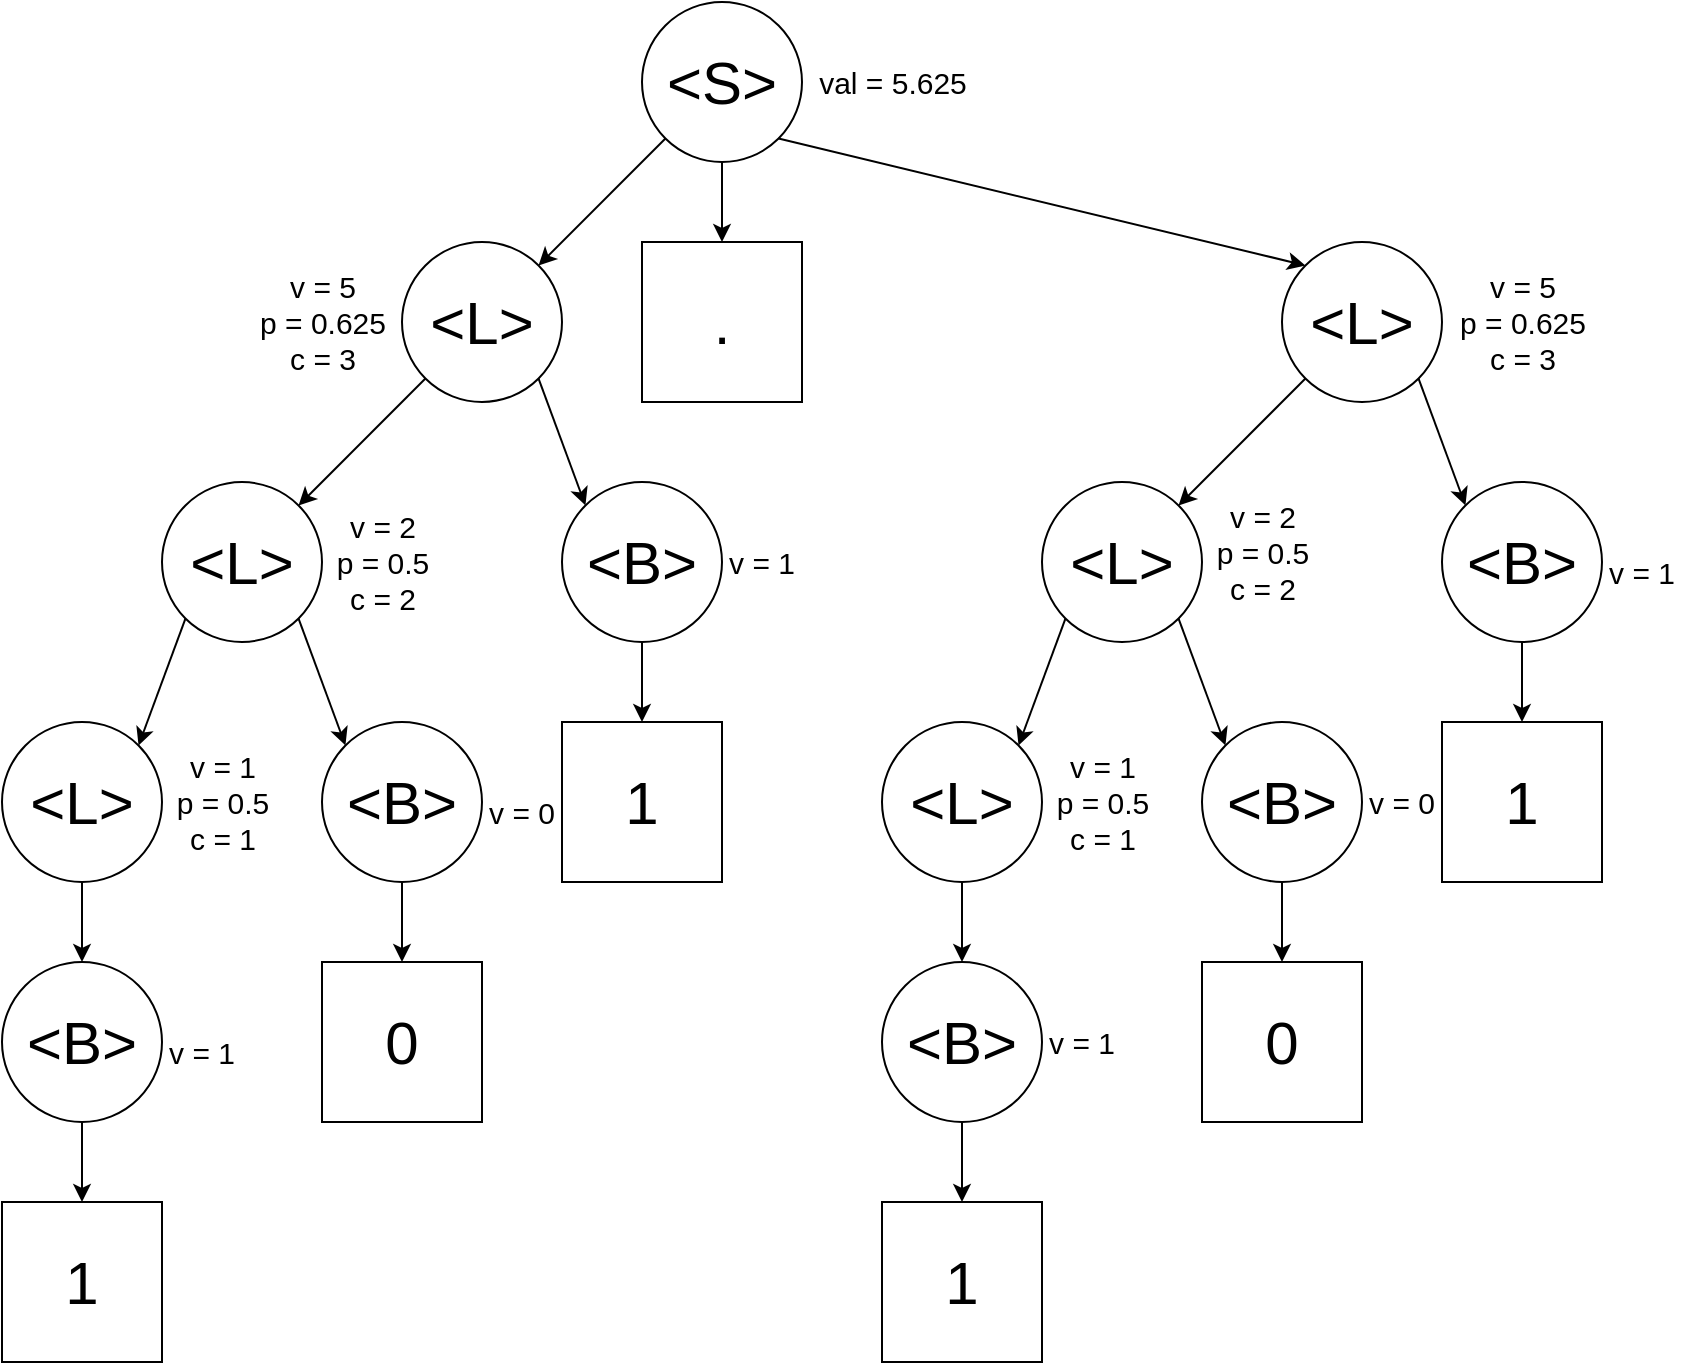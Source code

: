 <mxfile>
    <diagram id="tKaXUqHeSmTkttR07q1s" name="Stablo">
        <mxGraphModel dx="896" dy="823" grid="1" gridSize="10" guides="1" tooltips="1" connect="1" arrows="1" fold="1" page="1" pageScale="1" pageWidth="850" pageHeight="1100" math="0" shadow="0">
            <root>
                <mxCell id="0"/>
                <mxCell id="1" parent="0"/>
                <mxCell id="8" style="edgeStyle=none;html=1;entryX=0.5;entryY=0;entryDx=0;entryDy=0;fontSize=30;" parent="1" source="2" edge="1">
                    <mxGeometry relative="1" as="geometry">
                        <mxPoint x="360" y="200" as="targetPoint"/>
                    </mxGeometry>
                </mxCell>
                <mxCell id="2" value="&lt;font style=&quot;font-size: 30px&quot;&gt;&amp;lt;S&amp;gt;&lt;/font&gt;" style="ellipse;whiteSpace=wrap;html=1;aspect=fixed;" parent="1" vertex="1">
                    <mxGeometry x="320" y="80" width="80" height="80" as="geometry"/>
                </mxCell>
                <mxCell id="3" value="&lt;font style=&quot;font-size: 30px&quot;&gt;&amp;lt;L&amp;gt;&lt;/font&gt;" style="ellipse;whiteSpace=wrap;html=1;aspect=fixed;" parent="1" vertex="1">
                    <mxGeometry x="200" y="200" width="80" height="80" as="geometry"/>
                </mxCell>
                <mxCell id="4" value="&lt;font style=&quot;font-size: 30px&quot;&gt;&amp;lt;L&amp;gt;&lt;/font&gt;" style="ellipse;whiteSpace=wrap;html=1;aspect=fixed;" parent="1" vertex="1">
                    <mxGeometry x="640" y="200" width="80" height="80" as="geometry"/>
                </mxCell>
                <mxCell id="6" value="" style="endArrow=classic;html=1;fontSize=30;exitX=0;exitY=1;exitDx=0;exitDy=0;entryX=1;entryY=0;entryDx=0;entryDy=0;" parent="1" source="2" target="3" edge="1">
                    <mxGeometry width="50" height="50" relative="1" as="geometry">
                        <mxPoint x="230" y="180" as="sourcePoint"/>
                        <mxPoint x="280" y="130" as="targetPoint"/>
                    </mxGeometry>
                </mxCell>
                <mxCell id="7" value="" style="endArrow=classic;html=1;fontSize=30;exitX=1;exitY=1;exitDx=0;exitDy=0;entryX=0;entryY=0;entryDx=0;entryDy=0;" parent="1" source="2" target="4" edge="1">
                    <mxGeometry width="50" height="50" relative="1" as="geometry">
                        <mxPoint x="420" y="190" as="sourcePoint"/>
                        <mxPoint x="470" y="140" as="targetPoint"/>
                    </mxGeometry>
                </mxCell>
                <mxCell id="9" value="&lt;font style=&quot;font-size: 30px&quot;&gt;&amp;lt;L&amp;gt;&lt;/font&gt;" style="ellipse;whiteSpace=wrap;html=1;aspect=fixed;" vertex="1" parent="1">
                    <mxGeometry x="80" y="320" width="80" height="80" as="geometry"/>
                </mxCell>
                <mxCell id="10" value="" style="endArrow=classic;html=1;fontSize=30;exitX=0;exitY=1;exitDx=0;exitDy=0;entryX=1;entryY=0;entryDx=0;entryDy=0;" edge="1" parent="1" source="3" target="9">
                    <mxGeometry width="50" height="50" relative="1" as="geometry">
                        <mxPoint x="220" y="360" as="sourcePoint"/>
                        <mxPoint x="180" y="310" as="targetPoint"/>
                    </mxGeometry>
                </mxCell>
                <mxCell id="14" style="edgeStyle=none;html=1;entryX=0.5;entryY=0;entryDx=0;entryDy=0;fontSize=30;" edge="1" parent="1" source="11">
                    <mxGeometry relative="1" as="geometry">
                        <mxPoint x="320" y="440" as="targetPoint"/>
                    </mxGeometry>
                </mxCell>
                <mxCell id="11" value="&lt;font style=&quot;font-size: 30px&quot;&gt;&amp;lt;B&amp;gt;&lt;/font&gt;" style="ellipse;whiteSpace=wrap;html=1;aspect=fixed;" vertex="1" parent="1">
                    <mxGeometry x="280" y="320" width="80" height="80" as="geometry"/>
                </mxCell>
                <mxCell id="12" value="" style="endArrow=classic;html=1;fontSize=30;exitX=1;exitY=1;exitDx=0;exitDy=0;entryX=0;entryY=0;entryDx=0;entryDy=0;" edge="1" parent="1" source="3" target="11">
                    <mxGeometry width="50" height="50" relative="1" as="geometry">
                        <mxPoint x="220" y="360" as="sourcePoint"/>
                        <mxPoint x="270" y="310" as="targetPoint"/>
                    </mxGeometry>
                </mxCell>
                <mxCell id="28" style="edgeStyle=none;html=1;entryX=0.5;entryY=0;entryDx=0;entryDy=0;fontSize=30;" edge="1" parent="1" source="21" target="27">
                    <mxGeometry relative="1" as="geometry"/>
                </mxCell>
                <mxCell id="21" value="&lt;font style=&quot;font-size: 30px&quot;&gt;&amp;lt;L&amp;gt;&lt;/font&gt;" style="ellipse;whiteSpace=wrap;html=1;aspect=fixed;" vertex="1" parent="1">
                    <mxGeometry y="440" width="80" height="80" as="geometry"/>
                </mxCell>
                <mxCell id="22" value="" style="endArrow=classic;html=1;fontSize=30;entryX=1;entryY=0;entryDx=0;entryDy=0;exitX=0;exitY=1;exitDx=0;exitDy=0;" edge="1" parent="1" target="21" source="9">
                    <mxGeometry width="50" height="50" relative="1" as="geometry">
                        <mxPoint x="91.716" y="390.004" as="sourcePoint"/>
                        <mxPoint x="60" y="431.72" as="targetPoint"/>
                    </mxGeometry>
                </mxCell>
                <mxCell id="23" style="edgeStyle=none;html=1;entryX=0.5;entryY=0;entryDx=0;entryDy=0;fontSize=30;exitX=0.5;exitY=1;exitDx=0;exitDy=0;" edge="1" parent="1" source="24">
                    <mxGeometry relative="1" as="geometry">
                        <mxPoint x="200" y="560" as="targetPoint"/>
                    </mxGeometry>
                </mxCell>
                <mxCell id="24" value="&lt;font style=&quot;font-size: 30px&quot;&gt;&amp;lt;B&amp;gt;&lt;/font&gt;" style="ellipse;whiteSpace=wrap;html=1;aspect=fixed;" vertex="1" parent="1">
                    <mxGeometry x="160" y="440" width="80" height="80" as="geometry"/>
                </mxCell>
                <mxCell id="25" value="" style="endArrow=classic;html=1;fontSize=30;exitX=1;exitY=1;exitDx=0;exitDy=0;entryX=0;entryY=0;entryDx=0;entryDy=0;" edge="1" parent="1" target="24" source="9">
                    <mxGeometry width="50" height="50" relative="1" as="geometry">
                        <mxPoint x="148.284" y="390.004" as="sourcePoint"/>
                        <mxPoint x="150" y="431.72" as="targetPoint"/>
                    </mxGeometry>
                </mxCell>
                <mxCell id="30" style="edgeStyle=none;html=1;entryX=0.5;entryY=0;entryDx=0;entryDy=0;fontSize=30;" edge="1" parent="1" source="27">
                    <mxGeometry relative="1" as="geometry">
                        <mxPoint x="40.0" y="680" as="targetPoint"/>
                    </mxGeometry>
                </mxCell>
                <mxCell id="27" value="&lt;font style=&quot;font-size: 30px&quot;&gt;&amp;lt;B&amp;gt;&lt;/font&gt;" style="ellipse;whiteSpace=wrap;html=1;aspect=fixed;" vertex="1" parent="1">
                    <mxGeometry y="560" width="80" height="80" as="geometry"/>
                </mxCell>
                <mxCell id="31" value="&lt;font style=&quot;font-size: 30px&quot;&gt;&amp;lt;L&amp;gt;&lt;/font&gt;" style="ellipse;whiteSpace=wrap;html=1;aspect=fixed;" vertex="1" parent="1">
                    <mxGeometry x="520" y="320" width="80" height="80" as="geometry"/>
                </mxCell>
                <mxCell id="32" value="" style="endArrow=classic;html=1;fontSize=30;exitX=0;exitY=1;exitDx=0;exitDy=0;entryX=1;entryY=0;entryDx=0;entryDy=0;" edge="1" parent="1" target="31">
                    <mxGeometry width="50" height="50" relative="1" as="geometry">
                        <mxPoint x="651.716" y="268.284" as="sourcePoint"/>
                        <mxPoint x="620" y="310" as="targetPoint"/>
                    </mxGeometry>
                </mxCell>
                <mxCell id="33" style="edgeStyle=none;html=1;entryX=0.5;entryY=0;entryDx=0;entryDy=0;fontSize=30;" edge="1" parent="1" source="34">
                    <mxGeometry relative="1" as="geometry">
                        <mxPoint x="760" y="440" as="targetPoint"/>
                    </mxGeometry>
                </mxCell>
                <mxCell id="34" value="&lt;font style=&quot;font-size: 30px&quot;&gt;&amp;lt;B&amp;gt;&lt;/font&gt;" style="ellipse;whiteSpace=wrap;html=1;aspect=fixed;" vertex="1" parent="1">
                    <mxGeometry x="720" y="320" width="80" height="80" as="geometry"/>
                </mxCell>
                <mxCell id="35" value="" style="endArrow=classic;html=1;fontSize=30;exitX=1;exitY=1;exitDx=0;exitDy=0;entryX=0;entryY=0;entryDx=0;entryDy=0;" edge="1" parent="1" target="34">
                    <mxGeometry width="50" height="50" relative="1" as="geometry">
                        <mxPoint x="708.284" y="268.284" as="sourcePoint"/>
                        <mxPoint x="710" y="310" as="targetPoint"/>
                    </mxGeometry>
                </mxCell>
                <mxCell id="37" style="edgeStyle=none;html=1;entryX=0.5;entryY=0;entryDx=0;entryDy=0;fontSize=30;" edge="1" parent="1" source="38" target="45">
                    <mxGeometry relative="1" as="geometry"/>
                </mxCell>
                <mxCell id="38" value="&lt;font style=&quot;font-size: 30px&quot;&gt;&amp;lt;L&amp;gt;&lt;/font&gt;" style="ellipse;whiteSpace=wrap;html=1;aspect=fixed;" vertex="1" parent="1">
                    <mxGeometry x="440" y="440" width="80" height="80" as="geometry"/>
                </mxCell>
                <mxCell id="39" value="" style="endArrow=classic;html=1;fontSize=30;entryX=1;entryY=0;entryDx=0;entryDy=0;exitX=0;exitY=1;exitDx=0;exitDy=0;" edge="1" parent="1" source="31" target="38">
                    <mxGeometry width="50" height="50" relative="1" as="geometry">
                        <mxPoint x="531.716" y="390.004" as="sourcePoint"/>
                        <mxPoint x="500" y="431.72" as="targetPoint"/>
                    </mxGeometry>
                </mxCell>
                <mxCell id="40" style="edgeStyle=none;html=1;entryX=0.5;entryY=0;entryDx=0;entryDy=0;fontSize=30;exitX=0.5;exitY=1;exitDx=0;exitDy=0;" edge="1" parent="1" source="41">
                    <mxGeometry relative="1" as="geometry">
                        <mxPoint x="640" y="560" as="targetPoint"/>
                    </mxGeometry>
                </mxCell>
                <mxCell id="41" value="&lt;font style=&quot;font-size: 30px&quot;&gt;&amp;lt;B&amp;gt;&lt;/font&gt;" style="ellipse;whiteSpace=wrap;html=1;aspect=fixed;" vertex="1" parent="1">
                    <mxGeometry x="600" y="440" width="80" height="80" as="geometry"/>
                </mxCell>
                <mxCell id="42" value="" style="endArrow=classic;html=1;fontSize=30;exitX=1;exitY=1;exitDx=0;exitDy=0;entryX=0;entryY=0;entryDx=0;entryDy=0;" edge="1" parent="1" source="31" target="41">
                    <mxGeometry width="50" height="50" relative="1" as="geometry">
                        <mxPoint x="588.284" y="390.004" as="sourcePoint"/>
                        <mxPoint x="590" y="431.72" as="targetPoint"/>
                    </mxGeometry>
                </mxCell>
                <mxCell id="44" style="edgeStyle=none;html=1;entryX=0.5;entryY=0;entryDx=0;entryDy=0;fontSize=30;" edge="1" parent="1" source="45">
                    <mxGeometry relative="1" as="geometry">
                        <mxPoint x="480" y="680" as="targetPoint"/>
                    </mxGeometry>
                </mxCell>
                <mxCell id="45" value="&lt;font style=&quot;font-size: 30px&quot;&gt;&amp;lt;B&amp;gt;&lt;/font&gt;" style="ellipse;whiteSpace=wrap;html=1;aspect=fixed;" vertex="1" parent="1">
                    <mxGeometry x="440" y="560" width="80" height="80" as="geometry"/>
                </mxCell>
                <mxCell id="47" value="1" style="whiteSpace=wrap;html=1;aspect=fixed;fontSize=30;" vertex="1" parent="1">
                    <mxGeometry y="680" width="80" height="80" as="geometry"/>
                </mxCell>
                <mxCell id="48" value="1" style="whiteSpace=wrap;html=1;aspect=fixed;fontSize=30;" vertex="1" parent="1">
                    <mxGeometry x="280" y="440" width="80" height="80" as="geometry"/>
                </mxCell>
                <mxCell id="49" value="1" style="whiteSpace=wrap;html=1;aspect=fixed;fontSize=30;" vertex="1" parent="1">
                    <mxGeometry x="440" y="680" width="80" height="80" as="geometry"/>
                </mxCell>
                <mxCell id="50" value="1" style="whiteSpace=wrap;html=1;aspect=fixed;fontSize=30;" vertex="1" parent="1">
                    <mxGeometry x="720" y="440" width="80" height="80" as="geometry"/>
                </mxCell>
                <mxCell id="51" value="0" style="whiteSpace=wrap;html=1;aspect=fixed;fontSize=30;" vertex="1" parent="1">
                    <mxGeometry x="600" y="560" width="80" height="80" as="geometry"/>
                </mxCell>
                <mxCell id="52" value="0" style="whiteSpace=wrap;html=1;aspect=fixed;fontSize=30;" vertex="1" parent="1">
                    <mxGeometry x="160" y="560" width="80" height="80" as="geometry"/>
                </mxCell>
                <mxCell id="53" value="&lt;font style=&quot;font-size: 15px&quot;&gt;v = 1&lt;/font&gt;" style="text;html=1;strokeColor=none;fillColor=none;align=center;verticalAlign=middle;whiteSpace=wrap;rounded=0;fontSize=30;" vertex="1" parent="1">
                    <mxGeometry x="80" y="585" width="40" height="30" as="geometry"/>
                </mxCell>
                <mxCell id="55" value="v = 1&lt;br&gt;p = 0.5&lt;br&gt;c = 1" style="text;html=1;align=center;verticalAlign=middle;resizable=0;points=[];autosize=1;strokeColor=none;fillColor=none;fontSize=15;" vertex="1" parent="1">
                    <mxGeometry x="80" y="450" width="60" height="60" as="geometry"/>
                </mxCell>
                <mxCell id="56" value="&lt;font style=&quot;font-size: 15px&quot;&gt;v = 0&lt;/font&gt;" style="text;html=1;strokeColor=none;fillColor=none;align=center;verticalAlign=middle;whiteSpace=wrap;rounded=0;fontSize=30;" vertex="1" parent="1">
                    <mxGeometry x="240" y="465" width="40" height="30" as="geometry"/>
                </mxCell>
                <mxCell id="57" value="&lt;font style=&quot;font-size: 15px&quot;&gt;v = 1&lt;/font&gt;" style="text;html=1;strokeColor=none;fillColor=none;align=center;verticalAlign=middle;whiteSpace=wrap;rounded=0;fontSize=30;" vertex="1" parent="1">
                    <mxGeometry x="360" y="340" width="40" height="30" as="geometry"/>
                </mxCell>
                <mxCell id="59" value="&lt;font style=&quot;font-size: 15px&quot;&gt;v = 1&lt;/font&gt;" style="text;html=1;strokeColor=none;fillColor=none;align=center;verticalAlign=middle;whiteSpace=wrap;rounded=0;fontSize=30;" vertex="1" parent="1">
                    <mxGeometry x="800" y="345" width="40" height="30" as="geometry"/>
                </mxCell>
                <mxCell id="60" value="&lt;font style=&quot;font-size: 15px&quot;&gt;v = 1&lt;/font&gt;" style="text;html=1;strokeColor=none;fillColor=none;align=center;verticalAlign=middle;whiteSpace=wrap;rounded=0;fontSize=30;" vertex="1" parent="1">
                    <mxGeometry x="520" y="580" width="40" height="30" as="geometry"/>
                </mxCell>
                <mxCell id="61" value="&lt;font style=&quot;font-size: 15px&quot;&gt;v = 0&lt;/font&gt;" style="text;html=1;strokeColor=none;fillColor=none;align=center;verticalAlign=middle;whiteSpace=wrap;rounded=0;fontSize=30;" vertex="1" parent="1">
                    <mxGeometry x="680" y="460" width="40" height="30" as="geometry"/>
                </mxCell>
                <mxCell id="64" value="v = 2&lt;br&gt;p = 0.5&lt;br&gt;c = 2" style="text;html=1;align=center;verticalAlign=middle;resizable=0;points=[];autosize=1;strokeColor=none;fillColor=none;fontSize=15;" vertex="1" parent="1">
                    <mxGeometry x="160" y="330" width="60" height="60" as="geometry"/>
                </mxCell>
                <mxCell id="65" value="v = 5&lt;br&gt;p = 0.625&lt;br&gt;c = 3" style="text;html=1;align=center;verticalAlign=middle;resizable=0;points=[];autosize=1;strokeColor=none;fillColor=none;fontSize=15;" vertex="1" parent="1">
                    <mxGeometry x="120" y="210" width="80" height="60" as="geometry"/>
                </mxCell>
                <mxCell id="66" value="val = 5.625" style="text;html=1;align=center;verticalAlign=middle;resizable=0;points=[];autosize=1;strokeColor=none;fillColor=none;fontSize=15;" vertex="1" parent="1">
                    <mxGeometry x="400" y="110" width="90" height="20" as="geometry"/>
                </mxCell>
                <mxCell id="67" value="v = 5&lt;br&gt;p = 0.625&lt;br&gt;c = 3" style="text;html=1;align=center;verticalAlign=middle;resizable=0;points=[];autosize=1;strokeColor=none;fillColor=none;fontSize=15;" vertex="1" parent="1">
                    <mxGeometry x="720" y="210" width="80" height="60" as="geometry"/>
                </mxCell>
                <mxCell id="68" value="v = 2&lt;br&gt;p = 0.5&lt;br&gt;c = 2" style="text;html=1;align=center;verticalAlign=middle;resizable=0;points=[];autosize=1;strokeColor=none;fillColor=none;fontSize=15;" vertex="1" parent="1">
                    <mxGeometry x="600" y="325" width="60" height="60" as="geometry"/>
                </mxCell>
                <mxCell id="69" value="v = 1&lt;br&gt;p = 0.5&lt;br&gt;c = 1" style="text;html=1;align=center;verticalAlign=middle;resizable=0;points=[];autosize=1;strokeColor=none;fillColor=none;fontSize=15;" vertex="1" parent="1">
                    <mxGeometry x="520" y="450" width="60" height="60" as="geometry"/>
                </mxCell>
                <mxCell id="70" value="." style="whiteSpace=wrap;html=1;aspect=fixed;fontSize=30;" vertex="1" parent="1">
                    <mxGeometry x="320" y="200" width="80" height="80" as="geometry"/>
                </mxCell>
            </root>
        </mxGraphModel>
    </diagram>
</mxfile>
